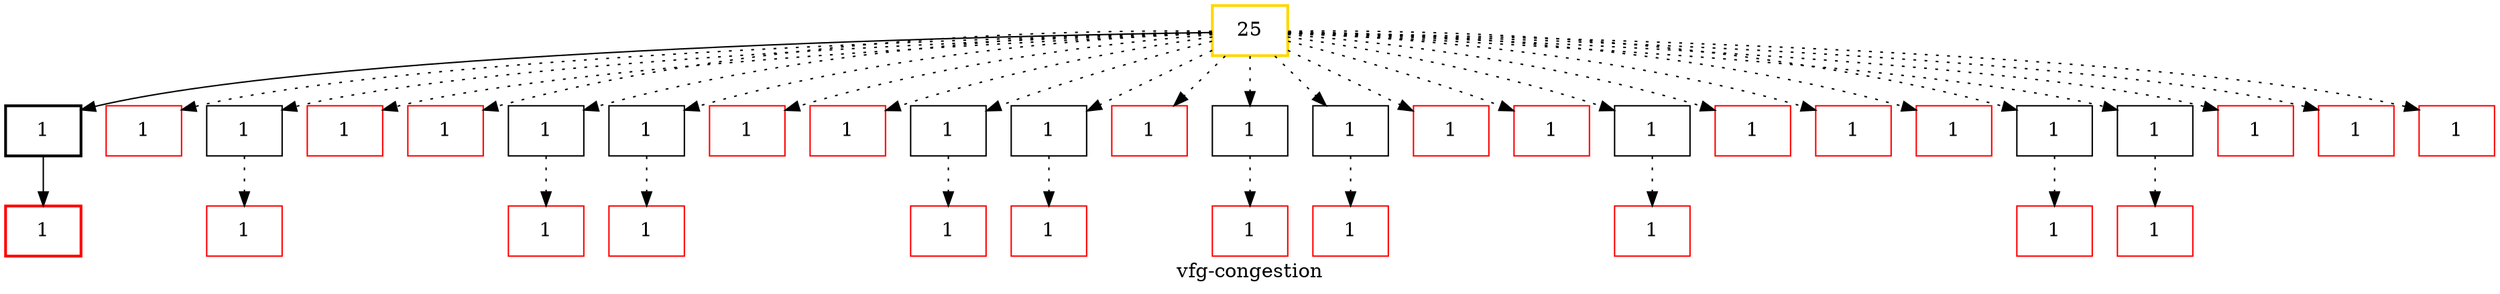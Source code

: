 digraph "vfg-congestion" {
    label="vfg-congestion";
node [shape=box];
"1379: $r0 = this.<org.jfree.chart.plot.PiePlot: org.jfree.data.general.PieDataset dataset>" [label=1] [style=bold]
"1379: $r1 = interfaceinvoke $r0.<org.jfree.data.general.PieDataset: java.util.List getKeys()>()" [label=1] [style=bold] [color=red]
"493: this.<org.jfree.chart.plot.PiePlot: org.jfree.data.general.PieDataset dataset> = dataset" [label=25] [style=bold] [color=gold]
"2093: $r1 = this.<org.jfree.chart.plot.PiePlot: org.jfree.data.general.PieDataset dataset>" [label=1] [color=red]
"2458: $r4 = this.<org.jfree.chart.plot.PiePlot: org.jfree.data.general.PieDataset dataset>" [label=1]
"2458: n = interfaceinvoke $r4.<org.jfree.data.general.PieDataset: java.lang.Number getValue(java.lang.Comparable)>(key)" [label=1] [color=red]
"2388: $r9 = this.<org.jfree.chart.plot.PiePlot: org.jfree.data.general.PieDataset dataset>" [label=1] [color=red]
"874: $r0 = this.<org.jfree.chart.plot.PiePlot: org.jfree.data.general.PieDataset dataset>" [label=1] [color=red]
"879: $r2 = this.<org.jfree.chart.plot.PiePlot: org.jfree.data.general.PieDataset dataset>" [label=1]
"879: $i0 = interfaceinvoke $r2.<org.jfree.data.general.PieDataset: int getItemCount()>()" [label=1] [color=red]
"876: $r3 = this.<org.jfree.chart.plot.PiePlot: org.jfree.data.general.PieDataset dataset>" [label=1]
"876: key = interfaceinvoke $r3.<org.jfree.data.general.PieDataset: java.lang.Comparable getKey(int)>(section)" [label=1] [color=red]
"551: $r0 = this.<org.jfree.chart.plot.PiePlot: org.jfree.data.general.PieDataset dataset>" [label=1] [color=red]
"2207: $r4 = this.<org.jfree.chart.plot.PiePlot: org.jfree.data.general.PieDataset dataset>" [label=1] [color=red]
"2239: $r5 = this.<org.jfree.chart.plot.PiePlot: org.jfree.data.general.PieDataset dataset>" [label=1]
"2239: $r6 = interfaceinvoke $r5.<org.jfree.data.general.PieDataset: java.util.List getKeys()>()" [label=1] [color=red]
"2209: $r7 = this.<org.jfree.chart.plot.PiePlot: org.jfree.data.general.PieDataset dataset>" [label=1]
"2209: keys = interfaceinvoke $r7.<org.jfree.data.general.PieDataset: java.util.List getKeys()>()" [label=1] [color=red]
"2210: $r8 = this.<org.jfree.chart.plot.PiePlot: org.jfree.data.general.PieDataset dataset>" [label=1] [color=red]
"2217: $r9 = this.<org.jfree.chart.plot.PiePlot: org.jfree.data.general.PieDataset dataset>" [label=1]
"2217: n = interfaceinvoke $r9.<org.jfree.data.general.PieDataset: java.lang.Number getValue(int)>(section)" [label=1] [color=red]
"564: existing = this.<org.jfree.chart.plot.PiePlot: org.jfree.data.general.PieDataset dataset>" [label=1]
"566: interfaceinvoke existing.<org.jfree.data.general.PieDataset: void removeChangeListener(org.jfree.data.general.DatasetChangeListener)>(this)" [label=1] [color=red]
"2575: $r3 = this.<org.jfree.chart.plot.PiePlot: org.jfree.data.general.PieDataset dataset>" [label=1] [color=red]
"2523: $r3 = this.<org.jfree.chart.plot.PiePlot: org.jfree.data.general.PieDataset dataset>" [label=1] [color=red]
"2253: $r0 = this.<org.jfree.chart.plot.PiePlot: org.jfree.data.general.PieDataset dataset>" [label=1]
"2253: n = interfaceinvoke $r0.<org.jfree.data.general.PieDataset: java.lang.Number getValue(int)>(section)" [label=1] [color=red]
"2315: $r16 = this.<org.jfree.chart.plot.PiePlot: org.jfree.data.general.PieDataset dataset>" [label=1] [color=red]
"2320: $r14 = this.<org.jfree.chart.plot.PiePlot: org.jfree.data.general.PieDataset dataset>" [label=1] [color=red]
"2323: $r13 = this.<org.jfree.chart.plot.PiePlot: org.jfree.data.general.PieDataset dataset>" [label=1] [color=red]
"2617: $r2 = this.<org.jfree.chart.plot.PiePlot: org.jfree.data.general.PieDataset dataset>" [label=1]
"2617: keys = interfaceinvoke $r2.<org.jfree.data.general.PieDataset: java.util.List getKeys()>()" [label=1] [color=red]
"2623: $r4 = this.<org.jfree.chart.plot.PiePlot: org.jfree.data.general.PieDataset dataset>" [label=1]
"2623: n = interfaceinvoke $r4.<org.jfree.data.general.PieDataset: java.lang.Number getValue(java.lang.Comparable)>(key)" [label=1] [color=red]
"2638: $r5 = this.<org.jfree.chart.plot.PiePlot: org.jfree.data.general.PieDataset dataset>" [label=1] [color=red]
"2645: $r16 = this.<org.jfree.chart.plot.PiePlot: org.jfree.data.general.PieDataset dataset>" [label=1] [color=red]
"2649: $r14 = this.<org.jfree.chart.plot.PiePlot: org.jfree.data.general.PieDataset dataset>" [label=1] [color=red]
"1379: $r0 = this.<org.jfree.chart.plot.PiePlot: org.jfree.data.general.PieDataset dataset>"->"1379: $r1 = interfaceinvoke $r0.<org.jfree.data.general.PieDataset: java.util.List getKeys()>()";

"493: this.<org.jfree.chart.plot.PiePlot: org.jfree.data.general.PieDataset dataset> = dataset"->"1379: $r0 = this.<org.jfree.chart.plot.PiePlot: org.jfree.data.general.PieDataset dataset>";

"493: this.<org.jfree.chart.plot.PiePlot: org.jfree.data.general.PieDataset dataset> = dataset"->"2093: $r1 = this.<org.jfree.chart.plot.PiePlot: org.jfree.data.general.PieDataset dataset>" [style=dotted];

"2458: $r4 = this.<org.jfree.chart.plot.PiePlot: org.jfree.data.general.PieDataset dataset>"->"2458: n = interfaceinvoke $r4.<org.jfree.data.general.PieDataset: java.lang.Number getValue(java.lang.Comparable)>(key)" [style=dotted];

"493: this.<org.jfree.chart.plot.PiePlot: org.jfree.data.general.PieDataset dataset> = dataset"->"2458: $r4 = this.<org.jfree.chart.plot.PiePlot: org.jfree.data.general.PieDataset dataset>" [style=dotted];

"493: this.<org.jfree.chart.plot.PiePlot: org.jfree.data.general.PieDataset dataset> = dataset"->"2388: $r9 = this.<org.jfree.chart.plot.PiePlot: org.jfree.data.general.PieDataset dataset>" [style=dotted];

"493: this.<org.jfree.chart.plot.PiePlot: org.jfree.data.general.PieDataset dataset> = dataset"->"874: $r0 = this.<org.jfree.chart.plot.PiePlot: org.jfree.data.general.PieDataset dataset>" [style=dotted];

"879: $r2 = this.<org.jfree.chart.plot.PiePlot: org.jfree.data.general.PieDataset dataset>"->"879: $i0 = interfaceinvoke $r2.<org.jfree.data.general.PieDataset: int getItemCount()>()" [style=dotted];

"493: this.<org.jfree.chart.plot.PiePlot: org.jfree.data.general.PieDataset dataset> = dataset"->"879: $r2 = this.<org.jfree.chart.plot.PiePlot: org.jfree.data.general.PieDataset dataset>" [style=dotted];

"876: $r3 = this.<org.jfree.chart.plot.PiePlot: org.jfree.data.general.PieDataset dataset>"->"876: key = interfaceinvoke $r3.<org.jfree.data.general.PieDataset: java.lang.Comparable getKey(int)>(section)" [style=dotted];

"493: this.<org.jfree.chart.plot.PiePlot: org.jfree.data.general.PieDataset dataset> = dataset"->"876: $r3 = this.<org.jfree.chart.plot.PiePlot: org.jfree.data.general.PieDataset dataset>" [style=dotted];

"493: this.<org.jfree.chart.plot.PiePlot: org.jfree.data.general.PieDataset dataset> = dataset"->"551: $r0 = this.<org.jfree.chart.plot.PiePlot: org.jfree.data.general.PieDataset dataset>" [style=dotted];

"493: this.<org.jfree.chart.plot.PiePlot: org.jfree.data.general.PieDataset dataset> = dataset"->"2207: $r4 = this.<org.jfree.chart.plot.PiePlot: org.jfree.data.general.PieDataset dataset>" [style=dotted];

"2239: $r5 = this.<org.jfree.chart.plot.PiePlot: org.jfree.data.general.PieDataset dataset>"->"2239: $r6 = interfaceinvoke $r5.<org.jfree.data.general.PieDataset: java.util.List getKeys()>()" [style=dotted];

"493: this.<org.jfree.chart.plot.PiePlot: org.jfree.data.general.PieDataset dataset> = dataset"->"2239: $r5 = this.<org.jfree.chart.plot.PiePlot: org.jfree.data.general.PieDataset dataset>" [style=dotted];

"2209: $r7 = this.<org.jfree.chart.plot.PiePlot: org.jfree.data.general.PieDataset dataset>"->"2209: keys = interfaceinvoke $r7.<org.jfree.data.general.PieDataset: java.util.List getKeys()>()" [style=dotted];

"493: this.<org.jfree.chart.plot.PiePlot: org.jfree.data.general.PieDataset dataset> = dataset"->"2209: $r7 = this.<org.jfree.chart.plot.PiePlot: org.jfree.data.general.PieDataset dataset>" [style=dotted];

"493: this.<org.jfree.chart.plot.PiePlot: org.jfree.data.general.PieDataset dataset> = dataset"->"2210: $r8 = this.<org.jfree.chart.plot.PiePlot: org.jfree.data.general.PieDataset dataset>" [style=dotted];

"2217: $r9 = this.<org.jfree.chart.plot.PiePlot: org.jfree.data.general.PieDataset dataset>"->"2217: n = interfaceinvoke $r9.<org.jfree.data.general.PieDataset: java.lang.Number getValue(int)>(section)" [style=dotted];

"493: this.<org.jfree.chart.plot.PiePlot: org.jfree.data.general.PieDataset dataset> = dataset"->"2217: $r9 = this.<org.jfree.chart.plot.PiePlot: org.jfree.data.general.PieDataset dataset>" [style=dotted];

"564: existing = this.<org.jfree.chart.plot.PiePlot: org.jfree.data.general.PieDataset dataset>"->"566: interfaceinvoke existing.<org.jfree.data.general.PieDataset: void removeChangeListener(org.jfree.data.general.DatasetChangeListener)>(this)" [style=dotted];

"493: this.<org.jfree.chart.plot.PiePlot: org.jfree.data.general.PieDataset dataset> = dataset"->"564: existing = this.<org.jfree.chart.plot.PiePlot: org.jfree.data.general.PieDataset dataset>" [style=dotted];

"493: this.<org.jfree.chart.plot.PiePlot: org.jfree.data.general.PieDataset dataset> = dataset"->"2575: $r3 = this.<org.jfree.chart.plot.PiePlot: org.jfree.data.general.PieDataset dataset>" [style=dotted];

"493: this.<org.jfree.chart.plot.PiePlot: org.jfree.data.general.PieDataset dataset> = dataset"->"2523: $r3 = this.<org.jfree.chart.plot.PiePlot: org.jfree.data.general.PieDataset dataset>" [style=dotted];

"2253: $r0 = this.<org.jfree.chart.plot.PiePlot: org.jfree.data.general.PieDataset dataset>"->"2253: n = interfaceinvoke $r0.<org.jfree.data.general.PieDataset: java.lang.Number getValue(int)>(section)" [style=dotted];

"493: this.<org.jfree.chart.plot.PiePlot: org.jfree.data.general.PieDataset dataset> = dataset"->"2253: $r0 = this.<org.jfree.chart.plot.PiePlot: org.jfree.data.general.PieDataset dataset>" [style=dotted];

"493: this.<org.jfree.chart.plot.PiePlot: org.jfree.data.general.PieDataset dataset> = dataset"->"2315: $r16 = this.<org.jfree.chart.plot.PiePlot: org.jfree.data.general.PieDataset dataset>" [style=dotted];

"493: this.<org.jfree.chart.plot.PiePlot: org.jfree.data.general.PieDataset dataset> = dataset"->"2320: $r14 = this.<org.jfree.chart.plot.PiePlot: org.jfree.data.general.PieDataset dataset>" [style=dotted];

"493: this.<org.jfree.chart.plot.PiePlot: org.jfree.data.general.PieDataset dataset> = dataset"->"2323: $r13 = this.<org.jfree.chart.plot.PiePlot: org.jfree.data.general.PieDataset dataset>" [style=dotted];

"2617: $r2 = this.<org.jfree.chart.plot.PiePlot: org.jfree.data.general.PieDataset dataset>"->"2617: keys = interfaceinvoke $r2.<org.jfree.data.general.PieDataset: java.util.List getKeys()>()" [style=dotted];

"493: this.<org.jfree.chart.plot.PiePlot: org.jfree.data.general.PieDataset dataset> = dataset"->"2617: $r2 = this.<org.jfree.chart.plot.PiePlot: org.jfree.data.general.PieDataset dataset>" [style=dotted];

"2623: $r4 = this.<org.jfree.chart.plot.PiePlot: org.jfree.data.general.PieDataset dataset>"->"2623: n = interfaceinvoke $r4.<org.jfree.data.general.PieDataset: java.lang.Number getValue(java.lang.Comparable)>(key)" [style=dotted];

"493: this.<org.jfree.chart.plot.PiePlot: org.jfree.data.general.PieDataset dataset> = dataset"->"2623: $r4 = this.<org.jfree.chart.plot.PiePlot: org.jfree.data.general.PieDataset dataset>" [style=dotted];

"493: this.<org.jfree.chart.plot.PiePlot: org.jfree.data.general.PieDataset dataset> = dataset"->"2638: $r5 = this.<org.jfree.chart.plot.PiePlot: org.jfree.data.general.PieDataset dataset>" [style=dotted];

"493: this.<org.jfree.chart.plot.PiePlot: org.jfree.data.general.PieDataset dataset> = dataset"->"2645: $r16 = this.<org.jfree.chart.plot.PiePlot: org.jfree.data.general.PieDataset dataset>" [style=dotted];

"493: this.<org.jfree.chart.plot.PiePlot: org.jfree.data.general.PieDataset dataset> = dataset"->"2649: $r14 = this.<org.jfree.chart.plot.PiePlot: org.jfree.data.general.PieDataset dataset>" [style=dotted];

}